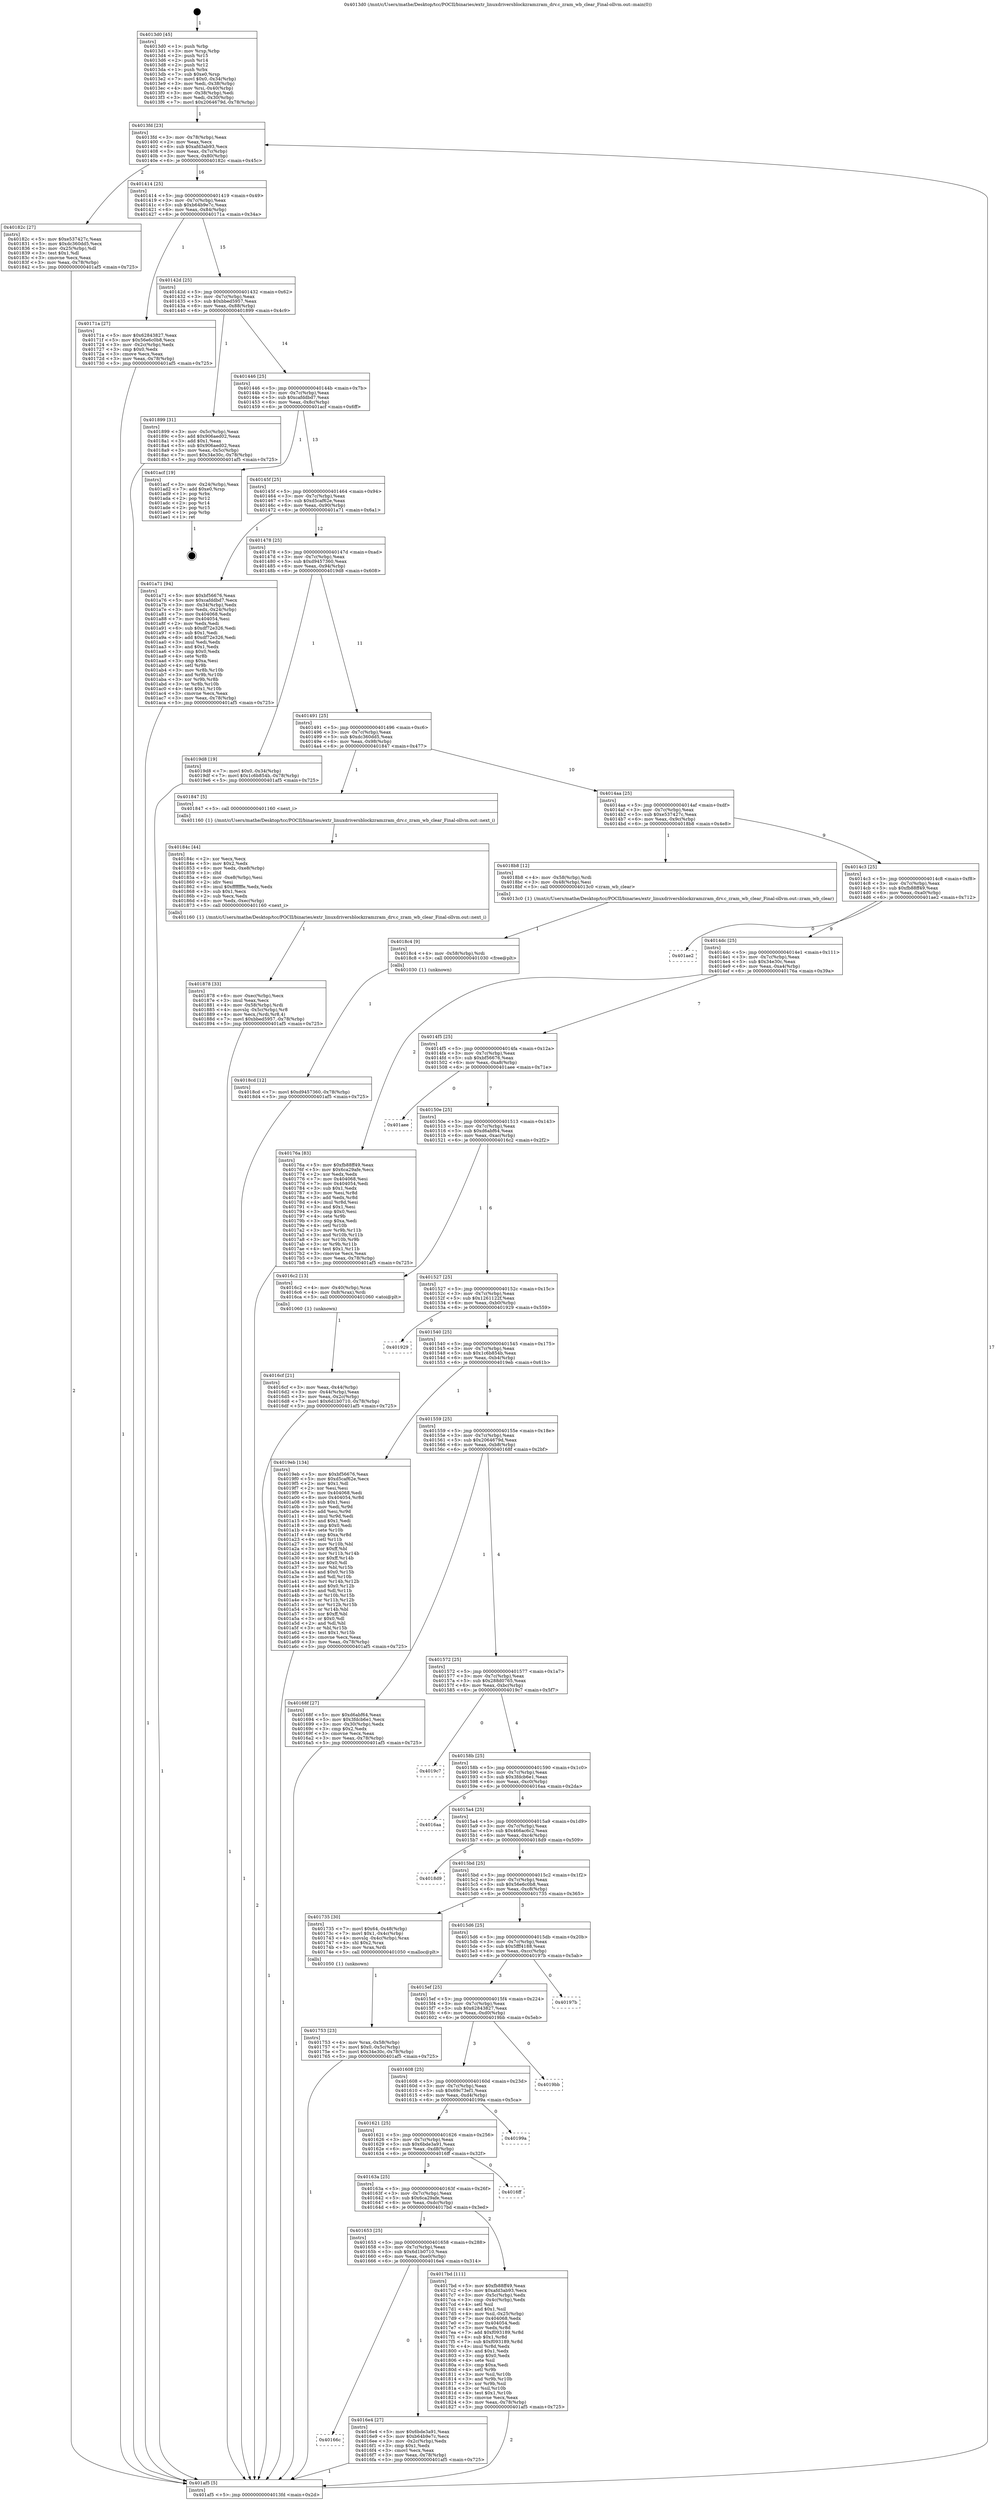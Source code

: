 digraph "0x4013d0" {
  label = "0x4013d0 (/mnt/c/Users/mathe/Desktop/tcc/POCII/binaries/extr_linuxdriversblockzramzram_drv.c_zram_wb_clear_Final-ollvm.out::main(0))"
  labelloc = "t"
  node[shape=record]

  Entry [label="",width=0.3,height=0.3,shape=circle,fillcolor=black,style=filled]
  "0x4013fd" [label="{
     0x4013fd [23]\l
     | [instrs]\l
     &nbsp;&nbsp;0x4013fd \<+3\>: mov -0x78(%rbp),%eax\l
     &nbsp;&nbsp;0x401400 \<+2\>: mov %eax,%ecx\l
     &nbsp;&nbsp;0x401402 \<+6\>: sub $0xafd3ab93,%ecx\l
     &nbsp;&nbsp;0x401408 \<+3\>: mov %eax,-0x7c(%rbp)\l
     &nbsp;&nbsp;0x40140b \<+3\>: mov %ecx,-0x80(%rbp)\l
     &nbsp;&nbsp;0x40140e \<+6\>: je 000000000040182c \<main+0x45c\>\l
  }"]
  "0x40182c" [label="{
     0x40182c [27]\l
     | [instrs]\l
     &nbsp;&nbsp;0x40182c \<+5\>: mov $0xe537427c,%eax\l
     &nbsp;&nbsp;0x401831 \<+5\>: mov $0xdc360dd5,%ecx\l
     &nbsp;&nbsp;0x401836 \<+3\>: mov -0x25(%rbp),%dl\l
     &nbsp;&nbsp;0x401839 \<+3\>: test $0x1,%dl\l
     &nbsp;&nbsp;0x40183c \<+3\>: cmovne %ecx,%eax\l
     &nbsp;&nbsp;0x40183f \<+3\>: mov %eax,-0x78(%rbp)\l
     &nbsp;&nbsp;0x401842 \<+5\>: jmp 0000000000401af5 \<main+0x725\>\l
  }"]
  "0x401414" [label="{
     0x401414 [25]\l
     | [instrs]\l
     &nbsp;&nbsp;0x401414 \<+5\>: jmp 0000000000401419 \<main+0x49\>\l
     &nbsp;&nbsp;0x401419 \<+3\>: mov -0x7c(%rbp),%eax\l
     &nbsp;&nbsp;0x40141c \<+5\>: sub $0xb64b9e7c,%eax\l
     &nbsp;&nbsp;0x401421 \<+6\>: mov %eax,-0x84(%rbp)\l
     &nbsp;&nbsp;0x401427 \<+6\>: je 000000000040171a \<main+0x34a\>\l
  }"]
  Exit [label="",width=0.3,height=0.3,shape=circle,fillcolor=black,style=filled,peripheries=2]
  "0x40171a" [label="{
     0x40171a [27]\l
     | [instrs]\l
     &nbsp;&nbsp;0x40171a \<+5\>: mov $0x62843827,%eax\l
     &nbsp;&nbsp;0x40171f \<+5\>: mov $0x56e6c0b8,%ecx\l
     &nbsp;&nbsp;0x401724 \<+3\>: mov -0x2c(%rbp),%edx\l
     &nbsp;&nbsp;0x401727 \<+3\>: cmp $0x0,%edx\l
     &nbsp;&nbsp;0x40172a \<+3\>: cmove %ecx,%eax\l
     &nbsp;&nbsp;0x40172d \<+3\>: mov %eax,-0x78(%rbp)\l
     &nbsp;&nbsp;0x401730 \<+5\>: jmp 0000000000401af5 \<main+0x725\>\l
  }"]
  "0x40142d" [label="{
     0x40142d [25]\l
     | [instrs]\l
     &nbsp;&nbsp;0x40142d \<+5\>: jmp 0000000000401432 \<main+0x62\>\l
     &nbsp;&nbsp;0x401432 \<+3\>: mov -0x7c(%rbp),%eax\l
     &nbsp;&nbsp;0x401435 \<+5\>: sub $0xbbed5957,%eax\l
     &nbsp;&nbsp;0x40143a \<+6\>: mov %eax,-0x88(%rbp)\l
     &nbsp;&nbsp;0x401440 \<+6\>: je 0000000000401899 \<main+0x4c9\>\l
  }"]
  "0x4018cd" [label="{
     0x4018cd [12]\l
     | [instrs]\l
     &nbsp;&nbsp;0x4018cd \<+7\>: movl $0xd9457360,-0x78(%rbp)\l
     &nbsp;&nbsp;0x4018d4 \<+5\>: jmp 0000000000401af5 \<main+0x725\>\l
  }"]
  "0x401899" [label="{
     0x401899 [31]\l
     | [instrs]\l
     &nbsp;&nbsp;0x401899 \<+3\>: mov -0x5c(%rbp),%eax\l
     &nbsp;&nbsp;0x40189c \<+5\>: add $0x906aed02,%eax\l
     &nbsp;&nbsp;0x4018a1 \<+3\>: add $0x1,%eax\l
     &nbsp;&nbsp;0x4018a4 \<+5\>: sub $0x906aed02,%eax\l
     &nbsp;&nbsp;0x4018a9 \<+3\>: mov %eax,-0x5c(%rbp)\l
     &nbsp;&nbsp;0x4018ac \<+7\>: movl $0x34e30c,-0x78(%rbp)\l
     &nbsp;&nbsp;0x4018b3 \<+5\>: jmp 0000000000401af5 \<main+0x725\>\l
  }"]
  "0x401446" [label="{
     0x401446 [25]\l
     | [instrs]\l
     &nbsp;&nbsp;0x401446 \<+5\>: jmp 000000000040144b \<main+0x7b\>\l
     &nbsp;&nbsp;0x40144b \<+3\>: mov -0x7c(%rbp),%eax\l
     &nbsp;&nbsp;0x40144e \<+5\>: sub $0xcafddbd7,%eax\l
     &nbsp;&nbsp;0x401453 \<+6\>: mov %eax,-0x8c(%rbp)\l
     &nbsp;&nbsp;0x401459 \<+6\>: je 0000000000401acf \<main+0x6ff\>\l
  }"]
  "0x4018c4" [label="{
     0x4018c4 [9]\l
     | [instrs]\l
     &nbsp;&nbsp;0x4018c4 \<+4\>: mov -0x58(%rbp),%rdi\l
     &nbsp;&nbsp;0x4018c8 \<+5\>: call 0000000000401030 \<free@plt\>\l
     | [calls]\l
     &nbsp;&nbsp;0x401030 \{1\} (unknown)\l
  }"]
  "0x401acf" [label="{
     0x401acf [19]\l
     | [instrs]\l
     &nbsp;&nbsp;0x401acf \<+3\>: mov -0x24(%rbp),%eax\l
     &nbsp;&nbsp;0x401ad2 \<+7\>: add $0xe0,%rsp\l
     &nbsp;&nbsp;0x401ad9 \<+1\>: pop %rbx\l
     &nbsp;&nbsp;0x401ada \<+2\>: pop %r12\l
     &nbsp;&nbsp;0x401adc \<+2\>: pop %r14\l
     &nbsp;&nbsp;0x401ade \<+2\>: pop %r15\l
     &nbsp;&nbsp;0x401ae0 \<+1\>: pop %rbp\l
     &nbsp;&nbsp;0x401ae1 \<+1\>: ret\l
  }"]
  "0x40145f" [label="{
     0x40145f [25]\l
     | [instrs]\l
     &nbsp;&nbsp;0x40145f \<+5\>: jmp 0000000000401464 \<main+0x94\>\l
     &nbsp;&nbsp;0x401464 \<+3\>: mov -0x7c(%rbp),%eax\l
     &nbsp;&nbsp;0x401467 \<+5\>: sub $0xd5caf62e,%eax\l
     &nbsp;&nbsp;0x40146c \<+6\>: mov %eax,-0x90(%rbp)\l
     &nbsp;&nbsp;0x401472 \<+6\>: je 0000000000401a71 \<main+0x6a1\>\l
  }"]
  "0x401878" [label="{
     0x401878 [33]\l
     | [instrs]\l
     &nbsp;&nbsp;0x401878 \<+6\>: mov -0xec(%rbp),%ecx\l
     &nbsp;&nbsp;0x40187e \<+3\>: imul %eax,%ecx\l
     &nbsp;&nbsp;0x401881 \<+4\>: mov -0x58(%rbp),%rdi\l
     &nbsp;&nbsp;0x401885 \<+4\>: movslq -0x5c(%rbp),%r8\l
     &nbsp;&nbsp;0x401889 \<+4\>: mov %ecx,(%rdi,%r8,4)\l
     &nbsp;&nbsp;0x40188d \<+7\>: movl $0xbbed5957,-0x78(%rbp)\l
     &nbsp;&nbsp;0x401894 \<+5\>: jmp 0000000000401af5 \<main+0x725\>\l
  }"]
  "0x401a71" [label="{
     0x401a71 [94]\l
     | [instrs]\l
     &nbsp;&nbsp;0x401a71 \<+5\>: mov $0xbf56676,%eax\l
     &nbsp;&nbsp;0x401a76 \<+5\>: mov $0xcafddbd7,%ecx\l
     &nbsp;&nbsp;0x401a7b \<+3\>: mov -0x34(%rbp),%edx\l
     &nbsp;&nbsp;0x401a7e \<+3\>: mov %edx,-0x24(%rbp)\l
     &nbsp;&nbsp;0x401a81 \<+7\>: mov 0x404068,%edx\l
     &nbsp;&nbsp;0x401a88 \<+7\>: mov 0x404054,%esi\l
     &nbsp;&nbsp;0x401a8f \<+2\>: mov %edx,%edi\l
     &nbsp;&nbsp;0x401a91 \<+6\>: sub $0xdf72e326,%edi\l
     &nbsp;&nbsp;0x401a97 \<+3\>: sub $0x1,%edi\l
     &nbsp;&nbsp;0x401a9a \<+6\>: add $0xdf72e326,%edi\l
     &nbsp;&nbsp;0x401aa0 \<+3\>: imul %edi,%edx\l
     &nbsp;&nbsp;0x401aa3 \<+3\>: and $0x1,%edx\l
     &nbsp;&nbsp;0x401aa6 \<+3\>: cmp $0x0,%edx\l
     &nbsp;&nbsp;0x401aa9 \<+4\>: sete %r8b\l
     &nbsp;&nbsp;0x401aad \<+3\>: cmp $0xa,%esi\l
     &nbsp;&nbsp;0x401ab0 \<+4\>: setl %r9b\l
     &nbsp;&nbsp;0x401ab4 \<+3\>: mov %r8b,%r10b\l
     &nbsp;&nbsp;0x401ab7 \<+3\>: and %r9b,%r10b\l
     &nbsp;&nbsp;0x401aba \<+3\>: xor %r9b,%r8b\l
     &nbsp;&nbsp;0x401abd \<+3\>: or %r8b,%r10b\l
     &nbsp;&nbsp;0x401ac0 \<+4\>: test $0x1,%r10b\l
     &nbsp;&nbsp;0x401ac4 \<+3\>: cmovne %ecx,%eax\l
     &nbsp;&nbsp;0x401ac7 \<+3\>: mov %eax,-0x78(%rbp)\l
     &nbsp;&nbsp;0x401aca \<+5\>: jmp 0000000000401af5 \<main+0x725\>\l
  }"]
  "0x401478" [label="{
     0x401478 [25]\l
     | [instrs]\l
     &nbsp;&nbsp;0x401478 \<+5\>: jmp 000000000040147d \<main+0xad\>\l
     &nbsp;&nbsp;0x40147d \<+3\>: mov -0x7c(%rbp),%eax\l
     &nbsp;&nbsp;0x401480 \<+5\>: sub $0xd9457360,%eax\l
     &nbsp;&nbsp;0x401485 \<+6\>: mov %eax,-0x94(%rbp)\l
     &nbsp;&nbsp;0x40148b \<+6\>: je 00000000004019d8 \<main+0x608\>\l
  }"]
  "0x40184c" [label="{
     0x40184c [44]\l
     | [instrs]\l
     &nbsp;&nbsp;0x40184c \<+2\>: xor %ecx,%ecx\l
     &nbsp;&nbsp;0x40184e \<+5\>: mov $0x2,%edx\l
     &nbsp;&nbsp;0x401853 \<+6\>: mov %edx,-0xe8(%rbp)\l
     &nbsp;&nbsp;0x401859 \<+1\>: cltd\l
     &nbsp;&nbsp;0x40185a \<+6\>: mov -0xe8(%rbp),%esi\l
     &nbsp;&nbsp;0x401860 \<+2\>: idiv %esi\l
     &nbsp;&nbsp;0x401862 \<+6\>: imul $0xfffffffe,%edx,%edx\l
     &nbsp;&nbsp;0x401868 \<+3\>: sub $0x1,%ecx\l
     &nbsp;&nbsp;0x40186b \<+2\>: sub %ecx,%edx\l
     &nbsp;&nbsp;0x40186d \<+6\>: mov %edx,-0xec(%rbp)\l
     &nbsp;&nbsp;0x401873 \<+5\>: call 0000000000401160 \<next_i\>\l
     | [calls]\l
     &nbsp;&nbsp;0x401160 \{1\} (/mnt/c/Users/mathe/Desktop/tcc/POCII/binaries/extr_linuxdriversblockzramzram_drv.c_zram_wb_clear_Final-ollvm.out::next_i)\l
  }"]
  "0x4019d8" [label="{
     0x4019d8 [19]\l
     | [instrs]\l
     &nbsp;&nbsp;0x4019d8 \<+7\>: movl $0x0,-0x34(%rbp)\l
     &nbsp;&nbsp;0x4019df \<+7\>: movl $0x1c6b854b,-0x78(%rbp)\l
     &nbsp;&nbsp;0x4019e6 \<+5\>: jmp 0000000000401af5 \<main+0x725\>\l
  }"]
  "0x401491" [label="{
     0x401491 [25]\l
     | [instrs]\l
     &nbsp;&nbsp;0x401491 \<+5\>: jmp 0000000000401496 \<main+0xc6\>\l
     &nbsp;&nbsp;0x401496 \<+3\>: mov -0x7c(%rbp),%eax\l
     &nbsp;&nbsp;0x401499 \<+5\>: sub $0xdc360dd5,%eax\l
     &nbsp;&nbsp;0x40149e \<+6\>: mov %eax,-0x98(%rbp)\l
     &nbsp;&nbsp;0x4014a4 \<+6\>: je 0000000000401847 \<main+0x477\>\l
  }"]
  "0x401753" [label="{
     0x401753 [23]\l
     | [instrs]\l
     &nbsp;&nbsp;0x401753 \<+4\>: mov %rax,-0x58(%rbp)\l
     &nbsp;&nbsp;0x401757 \<+7\>: movl $0x0,-0x5c(%rbp)\l
     &nbsp;&nbsp;0x40175e \<+7\>: movl $0x34e30c,-0x78(%rbp)\l
     &nbsp;&nbsp;0x401765 \<+5\>: jmp 0000000000401af5 \<main+0x725\>\l
  }"]
  "0x401847" [label="{
     0x401847 [5]\l
     | [instrs]\l
     &nbsp;&nbsp;0x401847 \<+5\>: call 0000000000401160 \<next_i\>\l
     | [calls]\l
     &nbsp;&nbsp;0x401160 \{1\} (/mnt/c/Users/mathe/Desktop/tcc/POCII/binaries/extr_linuxdriversblockzramzram_drv.c_zram_wb_clear_Final-ollvm.out::next_i)\l
  }"]
  "0x4014aa" [label="{
     0x4014aa [25]\l
     | [instrs]\l
     &nbsp;&nbsp;0x4014aa \<+5\>: jmp 00000000004014af \<main+0xdf\>\l
     &nbsp;&nbsp;0x4014af \<+3\>: mov -0x7c(%rbp),%eax\l
     &nbsp;&nbsp;0x4014b2 \<+5\>: sub $0xe537427c,%eax\l
     &nbsp;&nbsp;0x4014b7 \<+6\>: mov %eax,-0x9c(%rbp)\l
     &nbsp;&nbsp;0x4014bd \<+6\>: je 00000000004018b8 \<main+0x4e8\>\l
  }"]
  "0x40166c" [label="{
     0x40166c\l
  }", style=dashed]
  "0x4018b8" [label="{
     0x4018b8 [12]\l
     | [instrs]\l
     &nbsp;&nbsp;0x4018b8 \<+4\>: mov -0x58(%rbp),%rdi\l
     &nbsp;&nbsp;0x4018bc \<+3\>: mov -0x48(%rbp),%esi\l
     &nbsp;&nbsp;0x4018bf \<+5\>: call 00000000004013c0 \<zram_wb_clear\>\l
     | [calls]\l
     &nbsp;&nbsp;0x4013c0 \{1\} (/mnt/c/Users/mathe/Desktop/tcc/POCII/binaries/extr_linuxdriversblockzramzram_drv.c_zram_wb_clear_Final-ollvm.out::zram_wb_clear)\l
  }"]
  "0x4014c3" [label="{
     0x4014c3 [25]\l
     | [instrs]\l
     &nbsp;&nbsp;0x4014c3 \<+5\>: jmp 00000000004014c8 \<main+0xf8\>\l
     &nbsp;&nbsp;0x4014c8 \<+3\>: mov -0x7c(%rbp),%eax\l
     &nbsp;&nbsp;0x4014cb \<+5\>: sub $0xfb88ff49,%eax\l
     &nbsp;&nbsp;0x4014d0 \<+6\>: mov %eax,-0xa0(%rbp)\l
     &nbsp;&nbsp;0x4014d6 \<+6\>: je 0000000000401ae2 \<main+0x712\>\l
  }"]
  "0x4016e4" [label="{
     0x4016e4 [27]\l
     | [instrs]\l
     &nbsp;&nbsp;0x4016e4 \<+5\>: mov $0x6bde3a91,%eax\l
     &nbsp;&nbsp;0x4016e9 \<+5\>: mov $0xb64b9e7c,%ecx\l
     &nbsp;&nbsp;0x4016ee \<+3\>: mov -0x2c(%rbp),%edx\l
     &nbsp;&nbsp;0x4016f1 \<+3\>: cmp $0x1,%edx\l
     &nbsp;&nbsp;0x4016f4 \<+3\>: cmovl %ecx,%eax\l
     &nbsp;&nbsp;0x4016f7 \<+3\>: mov %eax,-0x78(%rbp)\l
     &nbsp;&nbsp;0x4016fa \<+5\>: jmp 0000000000401af5 \<main+0x725\>\l
  }"]
  "0x401ae2" [label="{
     0x401ae2\l
  }", style=dashed]
  "0x4014dc" [label="{
     0x4014dc [25]\l
     | [instrs]\l
     &nbsp;&nbsp;0x4014dc \<+5\>: jmp 00000000004014e1 \<main+0x111\>\l
     &nbsp;&nbsp;0x4014e1 \<+3\>: mov -0x7c(%rbp),%eax\l
     &nbsp;&nbsp;0x4014e4 \<+5\>: sub $0x34e30c,%eax\l
     &nbsp;&nbsp;0x4014e9 \<+6\>: mov %eax,-0xa4(%rbp)\l
     &nbsp;&nbsp;0x4014ef \<+6\>: je 000000000040176a \<main+0x39a\>\l
  }"]
  "0x401653" [label="{
     0x401653 [25]\l
     | [instrs]\l
     &nbsp;&nbsp;0x401653 \<+5\>: jmp 0000000000401658 \<main+0x288\>\l
     &nbsp;&nbsp;0x401658 \<+3\>: mov -0x7c(%rbp),%eax\l
     &nbsp;&nbsp;0x40165b \<+5\>: sub $0x6d1b0710,%eax\l
     &nbsp;&nbsp;0x401660 \<+6\>: mov %eax,-0xe0(%rbp)\l
     &nbsp;&nbsp;0x401666 \<+6\>: je 00000000004016e4 \<main+0x314\>\l
  }"]
  "0x40176a" [label="{
     0x40176a [83]\l
     | [instrs]\l
     &nbsp;&nbsp;0x40176a \<+5\>: mov $0xfb88ff49,%eax\l
     &nbsp;&nbsp;0x40176f \<+5\>: mov $0x6ca29afe,%ecx\l
     &nbsp;&nbsp;0x401774 \<+2\>: xor %edx,%edx\l
     &nbsp;&nbsp;0x401776 \<+7\>: mov 0x404068,%esi\l
     &nbsp;&nbsp;0x40177d \<+7\>: mov 0x404054,%edi\l
     &nbsp;&nbsp;0x401784 \<+3\>: sub $0x1,%edx\l
     &nbsp;&nbsp;0x401787 \<+3\>: mov %esi,%r8d\l
     &nbsp;&nbsp;0x40178a \<+3\>: add %edx,%r8d\l
     &nbsp;&nbsp;0x40178d \<+4\>: imul %r8d,%esi\l
     &nbsp;&nbsp;0x401791 \<+3\>: and $0x1,%esi\l
     &nbsp;&nbsp;0x401794 \<+3\>: cmp $0x0,%esi\l
     &nbsp;&nbsp;0x401797 \<+4\>: sete %r9b\l
     &nbsp;&nbsp;0x40179b \<+3\>: cmp $0xa,%edi\l
     &nbsp;&nbsp;0x40179e \<+4\>: setl %r10b\l
     &nbsp;&nbsp;0x4017a2 \<+3\>: mov %r9b,%r11b\l
     &nbsp;&nbsp;0x4017a5 \<+3\>: and %r10b,%r11b\l
     &nbsp;&nbsp;0x4017a8 \<+3\>: xor %r10b,%r9b\l
     &nbsp;&nbsp;0x4017ab \<+3\>: or %r9b,%r11b\l
     &nbsp;&nbsp;0x4017ae \<+4\>: test $0x1,%r11b\l
     &nbsp;&nbsp;0x4017b2 \<+3\>: cmovne %ecx,%eax\l
     &nbsp;&nbsp;0x4017b5 \<+3\>: mov %eax,-0x78(%rbp)\l
     &nbsp;&nbsp;0x4017b8 \<+5\>: jmp 0000000000401af5 \<main+0x725\>\l
  }"]
  "0x4014f5" [label="{
     0x4014f5 [25]\l
     | [instrs]\l
     &nbsp;&nbsp;0x4014f5 \<+5\>: jmp 00000000004014fa \<main+0x12a\>\l
     &nbsp;&nbsp;0x4014fa \<+3\>: mov -0x7c(%rbp),%eax\l
     &nbsp;&nbsp;0x4014fd \<+5\>: sub $0xbf56676,%eax\l
     &nbsp;&nbsp;0x401502 \<+6\>: mov %eax,-0xa8(%rbp)\l
     &nbsp;&nbsp;0x401508 \<+6\>: je 0000000000401aee \<main+0x71e\>\l
  }"]
  "0x4017bd" [label="{
     0x4017bd [111]\l
     | [instrs]\l
     &nbsp;&nbsp;0x4017bd \<+5\>: mov $0xfb88ff49,%eax\l
     &nbsp;&nbsp;0x4017c2 \<+5\>: mov $0xafd3ab93,%ecx\l
     &nbsp;&nbsp;0x4017c7 \<+3\>: mov -0x5c(%rbp),%edx\l
     &nbsp;&nbsp;0x4017ca \<+3\>: cmp -0x4c(%rbp),%edx\l
     &nbsp;&nbsp;0x4017cd \<+4\>: setl %sil\l
     &nbsp;&nbsp;0x4017d1 \<+4\>: and $0x1,%sil\l
     &nbsp;&nbsp;0x4017d5 \<+4\>: mov %sil,-0x25(%rbp)\l
     &nbsp;&nbsp;0x4017d9 \<+7\>: mov 0x404068,%edx\l
     &nbsp;&nbsp;0x4017e0 \<+7\>: mov 0x404054,%edi\l
     &nbsp;&nbsp;0x4017e7 \<+3\>: mov %edx,%r8d\l
     &nbsp;&nbsp;0x4017ea \<+7\>: add $0xf093189,%r8d\l
     &nbsp;&nbsp;0x4017f1 \<+4\>: sub $0x1,%r8d\l
     &nbsp;&nbsp;0x4017f5 \<+7\>: sub $0xf093189,%r8d\l
     &nbsp;&nbsp;0x4017fc \<+4\>: imul %r8d,%edx\l
     &nbsp;&nbsp;0x401800 \<+3\>: and $0x1,%edx\l
     &nbsp;&nbsp;0x401803 \<+3\>: cmp $0x0,%edx\l
     &nbsp;&nbsp;0x401806 \<+4\>: sete %sil\l
     &nbsp;&nbsp;0x40180a \<+3\>: cmp $0xa,%edi\l
     &nbsp;&nbsp;0x40180d \<+4\>: setl %r9b\l
     &nbsp;&nbsp;0x401811 \<+3\>: mov %sil,%r10b\l
     &nbsp;&nbsp;0x401814 \<+3\>: and %r9b,%r10b\l
     &nbsp;&nbsp;0x401817 \<+3\>: xor %r9b,%sil\l
     &nbsp;&nbsp;0x40181a \<+3\>: or %sil,%r10b\l
     &nbsp;&nbsp;0x40181d \<+4\>: test $0x1,%r10b\l
     &nbsp;&nbsp;0x401821 \<+3\>: cmovne %ecx,%eax\l
     &nbsp;&nbsp;0x401824 \<+3\>: mov %eax,-0x78(%rbp)\l
     &nbsp;&nbsp;0x401827 \<+5\>: jmp 0000000000401af5 \<main+0x725\>\l
  }"]
  "0x401aee" [label="{
     0x401aee\l
  }", style=dashed]
  "0x40150e" [label="{
     0x40150e [25]\l
     | [instrs]\l
     &nbsp;&nbsp;0x40150e \<+5\>: jmp 0000000000401513 \<main+0x143\>\l
     &nbsp;&nbsp;0x401513 \<+3\>: mov -0x7c(%rbp),%eax\l
     &nbsp;&nbsp;0x401516 \<+5\>: sub $0xd6abf64,%eax\l
     &nbsp;&nbsp;0x40151b \<+6\>: mov %eax,-0xac(%rbp)\l
     &nbsp;&nbsp;0x401521 \<+6\>: je 00000000004016c2 \<main+0x2f2\>\l
  }"]
  "0x40163a" [label="{
     0x40163a [25]\l
     | [instrs]\l
     &nbsp;&nbsp;0x40163a \<+5\>: jmp 000000000040163f \<main+0x26f\>\l
     &nbsp;&nbsp;0x40163f \<+3\>: mov -0x7c(%rbp),%eax\l
     &nbsp;&nbsp;0x401642 \<+5\>: sub $0x6ca29afe,%eax\l
     &nbsp;&nbsp;0x401647 \<+6\>: mov %eax,-0xdc(%rbp)\l
     &nbsp;&nbsp;0x40164d \<+6\>: je 00000000004017bd \<main+0x3ed\>\l
  }"]
  "0x4016c2" [label="{
     0x4016c2 [13]\l
     | [instrs]\l
     &nbsp;&nbsp;0x4016c2 \<+4\>: mov -0x40(%rbp),%rax\l
     &nbsp;&nbsp;0x4016c6 \<+4\>: mov 0x8(%rax),%rdi\l
     &nbsp;&nbsp;0x4016ca \<+5\>: call 0000000000401060 \<atoi@plt\>\l
     | [calls]\l
     &nbsp;&nbsp;0x401060 \{1\} (unknown)\l
  }"]
  "0x401527" [label="{
     0x401527 [25]\l
     | [instrs]\l
     &nbsp;&nbsp;0x401527 \<+5\>: jmp 000000000040152c \<main+0x15c\>\l
     &nbsp;&nbsp;0x40152c \<+3\>: mov -0x7c(%rbp),%eax\l
     &nbsp;&nbsp;0x40152f \<+5\>: sub $0x1261122f,%eax\l
     &nbsp;&nbsp;0x401534 \<+6\>: mov %eax,-0xb0(%rbp)\l
     &nbsp;&nbsp;0x40153a \<+6\>: je 0000000000401929 \<main+0x559\>\l
  }"]
  "0x4016ff" [label="{
     0x4016ff\l
  }", style=dashed]
  "0x401929" [label="{
     0x401929\l
  }", style=dashed]
  "0x401540" [label="{
     0x401540 [25]\l
     | [instrs]\l
     &nbsp;&nbsp;0x401540 \<+5\>: jmp 0000000000401545 \<main+0x175\>\l
     &nbsp;&nbsp;0x401545 \<+3\>: mov -0x7c(%rbp),%eax\l
     &nbsp;&nbsp;0x401548 \<+5\>: sub $0x1c6b854b,%eax\l
     &nbsp;&nbsp;0x40154d \<+6\>: mov %eax,-0xb4(%rbp)\l
     &nbsp;&nbsp;0x401553 \<+6\>: je 00000000004019eb \<main+0x61b\>\l
  }"]
  "0x401621" [label="{
     0x401621 [25]\l
     | [instrs]\l
     &nbsp;&nbsp;0x401621 \<+5\>: jmp 0000000000401626 \<main+0x256\>\l
     &nbsp;&nbsp;0x401626 \<+3\>: mov -0x7c(%rbp),%eax\l
     &nbsp;&nbsp;0x401629 \<+5\>: sub $0x6bde3a91,%eax\l
     &nbsp;&nbsp;0x40162e \<+6\>: mov %eax,-0xd8(%rbp)\l
     &nbsp;&nbsp;0x401634 \<+6\>: je 00000000004016ff \<main+0x32f\>\l
  }"]
  "0x4019eb" [label="{
     0x4019eb [134]\l
     | [instrs]\l
     &nbsp;&nbsp;0x4019eb \<+5\>: mov $0xbf56676,%eax\l
     &nbsp;&nbsp;0x4019f0 \<+5\>: mov $0xd5caf62e,%ecx\l
     &nbsp;&nbsp;0x4019f5 \<+2\>: mov $0x1,%dl\l
     &nbsp;&nbsp;0x4019f7 \<+2\>: xor %esi,%esi\l
     &nbsp;&nbsp;0x4019f9 \<+7\>: mov 0x404068,%edi\l
     &nbsp;&nbsp;0x401a00 \<+8\>: mov 0x404054,%r8d\l
     &nbsp;&nbsp;0x401a08 \<+3\>: sub $0x1,%esi\l
     &nbsp;&nbsp;0x401a0b \<+3\>: mov %edi,%r9d\l
     &nbsp;&nbsp;0x401a0e \<+3\>: add %esi,%r9d\l
     &nbsp;&nbsp;0x401a11 \<+4\>: imul %r9d,%edi\l
     &nbsp;&nbsp;0x401a15 \<+3\>: and $0x1,%edi\l
     &nbsp;&nbsp;0x401a18 \<+3\>: cmp $0x0,%edi\l
     &nbsp;&nbsp;0x401a1b \<+4\>: sete %r10b\l
     &nbsp;&nbsp;0x401a1f \<+4\>: cmp $0xa,%r8d\l
     &nbsp;&nbsp;0x401a23 \<+4\>: setl %r11b\l
     &nbsp;&nbsp;0x401a27 \<+3\>: mov %r10b,%bl\l
     &nbsp;&nbsp;0x401a2a \<+3\>: xor $0xff,%bl\l
     &nbsp;&nbsp;0x401a2d \<+3\>: mov %r11b,%r14b\l
     &nbsp;&nbsp;0x401a30 \<+4\>: xor $0xff,%r14b\l
     &nbsp;&nbsp;0x401a34 \<+3\>: xor $0x0,%dl\l
     &nbsp;&nbsp;0x401a37 \<+3\>: mov %bl,%r15b\l
     &nbsp;&nbsp;0x401a3a \<+4\>: and $0x0,%r15b\l
     &nbsp;&nbsp;0x401a3e \<+3\>: and %dl,%r10b\l
     &nbsp;&nbsp;0x401a41 \<+3\>: mov %r14b,%r12b\l
     &nbsp;&nbsp;0x401a44 \<+4\>: and $0x0,%r12b\l
     &nbsp;&nbsp;0x401a48 \<+3\>: and %dl,%r11b\l
     &nbsp;&nbsp;0x401a4b \<+3\>: or %r10b,%r15b\l
     &nbsp;&nbsp;0x401a4e \<+3\>: or %r11b,%r12b\l
     &nbsp;&nbsp;0x401a51 \<+3\>: xor %r12b,%r15b\l
     &nbsp;&nbsp;0x401a54 \<+3\>: or %r14b,%bl\l
     &nbsp;&nbsp;0x401a57 \<+3\>: xor $0xff,%bl\l
     &nbsp;&nbsp;0x401a5a \<+3\>: or $0x0,%dl\l
     &nbsp;&nbsp;0x401a5d \<+2\>: and %dl,%bl\l
     &nbsp;&nbsp;0x401a5f \<+3\>: or %bl,%r15b\l
     &nbsp;&nbsp;0x401a62 \<+4\>: test $0x1,%r15b\l
     &nbsp;&nbsp;0x401a66 \<+3\>: cmovne %ecx,%eax\l
     &nbsp;&nbsp;0x401a69 \<+3\>: mov %eax,-0x78(%rbp)\l
     &nbsp;&nbsp;0x401a6c \<+5\>: jmp 0000000000401af5 \<main+0x725\>\l
  }"]
  "0x401559" [label="{
     0x401559 [25]\l
     | [instrs]\l
     &nbsp;&nbsp;0x401559 \<+5\>: jmp 000000000040155e \<main+0x18e\>\l
     &nbsp;&nbsp;0x40155e \<+3\>: mov -0x7c(%rbp),%eax\l
     &nbsp;&nbsp;0x401561 \<+5\>: sub $0x2064679d,%eax\l
     &nbsp;&nbsp;0x401566 \<+6\>: mov %eax,-0xb8(%rbp)\l
     &nbsp;&nbsp;0x40156c \<+6\>: je 000000000040168f \<main+0x2bf\>\l
  }"]
  "0x40199a" [label="{
     0x40199a\l
  }", style=dashed]
  "0x40168f" [label="{
     0x40168f [27]\l
     | [instrs]\l
     &nbsp;&nbsp;0x40168f \<+5\>: mov $0xd6abf64,%eax\l
     &nbsp;&nbsp;0x401694 \<+5\>: mov $0x3fdcb6e1,%ecx\l
     &nbsp;&nbsp;0x401699 \<+3\>: mov -0x30(%rbp),%edx\l
     &nbsp;&nbsp;0x40169c \<+3\>: cmp $0x2,%edx\l
     &nbsp;&nbsp;0x40169f \<+3\>: cmovne %ecx,%eax\l
     &nbsp;&nbsp;0x4016a2 \<+3\>: mov %eax,-0x78(%rbp)\l
     &nbsp;&nbsp;0x4016a5 \<+5\>: jmp 0000000000401af5 \<main+0x725\>\l
  }"]
  "0x401572" [label="{
     0x401572 [25]\l
     | [instrs]\l
     &nbsp;&nbsp;0x401572 \<+5\>: jmp 0000000000401577 \<main+0x1a7\>\l
     &nbsp;&nbsp;0x401577 \<+3\>: mov -0x7c(%rbp),%eax\l
     &nbsp;&nbsp;0x40157a \<+5\>: sub $0x288d0765,%eax\l
     &nbsp;&nbsp;0x40157f \<+6\>: mov %eax,-0xbc(%rbp)\l
     &nbsp;&nbsp;0x401585 \<+6\>: je 00000000004019c7 \<main+0x5f7\>\l
  }"]
  "0x401af5" [label="{
     0x401af5 [5]\l
     | [instrs]\l
     &nbsp;&nbsp;0x401af5 \<+5\>: jmp 00000000004013fd \<main+0x2d\>\l
  }"]
  "0x4013d0" [label="{
     0x4013d0 [45]\l
     | [instrs]\l
     &nbsp;&nbsp;0x4013d0 \<+1\>: push %rbp\l
     &nbsp;&nbsp;0x4013d1 \<+3\>: mov %rsp,%rbp\l
     &nbsp;&nbsp;0x4013d4 \<+2\>: push %r15\l
     &nbsp;&nbsp;0x4013d6 \<+2\>: push %r14\l
     &nbsp;&nbsp;0x4013d8 \<+2\>: push %r12\l
     &nbsp;&nbsp;0x4013da \<+1\>: push %rbx\l
     &nbsp;&nbsp;0x4013db \<+7\>: sub $0xe0,%rsp\l
     &nbsp;&nbsp;0x4013e2 \<+7\>: movl $0x0,-0x34(%rbp)\l
     &nbsp;&nbsp;0x4013e9 \<+3\>: mov %edi,-0x38(%rbp)\l
     &nbsp;&nbsp;0x4013ec \<+4\>: mov %rsi,-0x40(%rbp)\l
     &nbsp;&nbsp;0x4013f0 \<+3\>: mov -0x38(%rbp),%edi\l
     &nbsp;&nbsp;0x4013f3 \<+3\>: mov %edi,-0x30(%rbp)\l
     &nbsp;&nbsp;0x4013f6 \<+7\>: movl $0x2064679d,-0x78(%rbp)\l
  }"]
  "0x4016cf" [label="{
     0x4016cf [21]\l
     | [instrs]\l
     &nbsp;&nbsp;0x4016cf \<+3\>: mov %eax,-0x44(%rbp)\l
     &nbsp;&nbsp;0x4016d2 \<+3\>: mov -0x44(%rbp),%eax\l
     &nbsp;&nbsp;0x4016d5 \<+3\>: mov %eax,-0x2c(%rbp)\l
     &nbsp;&nbsp;0x4016d8 \<+7\>: movl $0x6d1b0710,-0x78(%rbp)\l
     &nbsp;&nbsp;0x4016df \<+5\>: jmp 0000000000401af5 \<main+0x725\>\l
  }"]
  "0x401608" [label="{
     0x401608 [25]\l
     | [instrs]\l
     &nbsp;&nbsp;0x401608 \<+5\>: jmp 000000000040160d \<main+0x23d\>\l
     &nbsp;&nbsp;0x40160d \<+3\>: mov -0x7c(%rbp),%eax\l
     &nbsp;&nbsp;0x401610 \<+5\>: sub $0x69c73ef1,%eax\l
     &nbsp;&nbsp;0x401615 \<+6\>: mov %eax,-0xd4(%rbp)\l
     &nbsp;&nbsp;0x40161b \<+6\>: je 000000000040199a \<main+0x5ca\>\l
  }"]
  "0x4019c7" [label="{
     0x4019c7\l
  }", style=dashed]
  "0x40158b" [label="{
     0x40158b [25]\l
     | [instrs]\l
     &nbsp;&nbsp;0x40158b \<+5\>: jmp 0000000000401590 \<main+0x1c0\>\l
     &nbsp;&nbsp;0x401590 \<+3\>: mov -0x7c(%rbp),%eax\l
     &nbsp;&nbsp;0x401593 \<+5\>: sub $0x3fdcb6e1,%eax\l
     &nbsp;&nbsp;0x401598 \<+6\>: mov %eax,-0xc0(%rbp)\l
     &nbsp;&nbsp;0x40159e \<+6\>: je 00000000004016aa \<main+0x2da\>\l
  }"]
  "0x4019bb" [label="{
     0x4019bb\l
  }", style=dashed]
  "0x4016aa" [label="{
     0x4016aa\l
  }", style=dashed]
  "0x4015a4" [label="{
     0x4015a4 [25]\l
     | [instrs]\l
     &nbsp;&nbsp;0x4015a4 \<+5\>: jmp 00000000004015a9 \<main+0x1d9\>\l
     &nbsp;&nbsp;0x4015a9 \<+3\>: mov -0x7c(%rbp),%eax\l
     &nbsp;&nbsp;0x4015ac \<+5\>: sub $0x466ac6c2,%eax\l
     &nbsp;&nbsp;0x4015b1 \<+6\>: mov %eax,-0xc4(%rbp)\l
     &nbsp;&nbsp;0x4015b7 \<+6\>: je 00000000004018d9 \<main+0x509\>\l
  }"]
  "0x4015ef" [label="{
     0x4015ef [25]\l
     | [instrs]\l
     &nbsp;&nbsp;0x4015ef \<+5\>: jmp 00000000004015f4 \<main+0x224\>\l
     &nbsp;&nbsp;0x4015f4 \<+3\>: mov -0x7c(%rbp),%eax\l
     &nbsp;&nbsp;0x4015f7 \<+5\>: sub $0x62843827,%eax\l
     &nbsp;&nbsp;0x4015fc \<+6\>: mov %eax,-0xd0(%rbp)\l
     &nbsp;&nbsp;0x401602 \<+6\>: je 00000000004019bb \<main+0x5eb\>\l
  }"]
  "0x4018d9" [label="{
     0x4018d9\l
  }", style=dashed]
  "0x4015bd" [label="{
     0x4015bd [25]\l
     | [instrs]\l
     &nbsp;&nbsp;0x4015bd \<+5\>: jmp 00000000004015c2 \<main+0x1f2\>\l
     &nbsp;&nbsp;0x4015c2 \<+3\>: mov -0x7c(%rbp),%eax\l
     &nbsp;&nbsp;0x4015c5 \<+5\>: sub $0x56e6c0b8,%eax\l
     &nbsp;&nbsp;0x4015ca \<+6\>: mov %eax,-0xc8(%rbp)\l
     &nbsp;&nbsp;0x4015d0 \<+6\>: je 0000000000401735 \<main+0x365\>\l
  }"]
  "0x40197b" [label="{
     0x40197b\l
  }", style=dashed]
  "0x401735" [label="{
     0x401735 [30]\l
     | [instrs]\l
     &nbsp;&nbsp;0x401735 \<+7\>: movl $0x64,-0x48(%rbp)\l
     &nbsp;&nbsp;0x40173c \<+7\>: movl $0x1,-0x4c(%rbp)\l
     &nbsp;&nbsp;0x401743 \<+4\>: movslq -0x4c(%rbp),%rax\l
     &nbsp;&nbsp;0x401747 \<+4\>: shl $0x2,%rax\l
     &nbsp;&nbsp;0x40174b \<+3\>: mov %rax,%rdi\l
     &nbsp;&nbsp;0x40174e \<+5\>: call 0000000000401050 \<malloc@plt\>\l
     | [calls]\l
     &nbsp;&nbsp;0x401050 \{1\} (unknown)\l
  }"]
  "0x4015d6" [label="{
     0x4015d6 [25]\l
     | [instrs]\l
     &nbsp;&nbsp;0x4015d6 \<+5\>: jmp 00000000004015db \<main+0x20b\>\l
     &nbsp;&nbsp;0x4015db \<+3\>: mov -0x7c(%rbp),%eax\l
     &nbsp;&nbsp;0x4015de \<+5\>: sub $0x5fff4188,%eax\l
     &nbsp;&nbsp;0x4015e3 \<+6\>: mov %eax,-0xcc(%rbp)\l
     &nbsp;&nbsp;0x4015e9 \<+6\>: je 000000000040197b \<main+0x5ab\>\l
  }"]
  Entry -> "0x4013d0" [label=" 1"]
  "0x4013fd" -> "0x40182c" [label=" 2"]
  "0x4013fd" -> "0x401414" [label=" 16"]
  "0x401acf" -> Exit [label=" 1"]
  "0x401414" -> "0x40171a" [label=" 1"]
  "0x401414" -> "0x40142d" [label=" 15"]
  "0x401a71" -> "0x401af5" [label=" 1"]
  "0x40142d" -> "0x401899" [label=" 1"]
  "0x40142d" -> "0x401446" [label=" 14"]
  "0x4019eb" -> "0x401af5" [label=" 1"]
  "0x401446" -> "0x401acf" [label=" 1"]
  "0x401446" -> "0x40145f" [label=" 13"]
  "0x4019d8" -> "0x401af5" [label=" 1"]
  "0x40145f" -> "0x401a71" [label=" 1"]
  "0x40145f" -> "0x401478" [label=" 12"]
  "0x4018cd" -> "0x401af5" [label=" 1"]
  "0x401478" -> "0x4019d8" [label=" 1"]
  "0x401478" -> "0x401491" [label=" 11"]
  "0x4018c4" -> "0x4018cd" [label=" 1"]
  "0x401491" -> "0x401847" [label=" 1"]
  "0x401491" -> "0x4014aa" [label=" 10"]
  "0x4018b8" -> "0x4018c4" [label=" 1"]
  "0x4014aa" -> "0x4018b8" [label=" 1"]
  "0x4014aa" -> "0x4014c3" [label=" 9"]
  "0x401899" -> "0x401af5" [label=" 1"]
  "0x4014c3" -> "0x401ae2" [label=" 0"]
  "0x4014c3" -> "0x4014dc" [label=" 9"]
  "0x401878" -> "0x401af5" [label=" 1"]
  "0x4014dc" -> "0x40176a" [label=" 2"]
  "0x4014dc" -> "0x4014f5" [label=" 7"]
  "0x401847" -> "0x40184c" [label=" 1"]
  "0x4014f5" -> "0x401aee" [label=" 0"]
  "0x4014f5" -> "0x40150e" [label=" 7"]
  "0x40182c" -> "0x401af5" [label=" 2"]
  "0x40150e" -> "0x4016c2" [label=" 1"]
  "0x40150e" -> "0x401527" [label=" 6"]
  "0x40176a" -> "0x401af5" [label=" 2"]
  "0x401527" -> "0x401929" [label=" 0"]
  "0x401527" -> "0x401540" [label=" 6"]
  "0x401753" -> "0x401af5" [label=" 1"]
  "0x401540" -> "0x4019eb" [label=" 1"]
  "0x401540" -> "0x401559" [label=" 5"]
  "0x40171a" -> "0x401af5" [label=" 1"]
  "0x401559" -> "0x40168f" [label=" 1"]
  "0x401559" -> "0x401572" [label=" 4"]
  "0x40168f" -> "0x401af5" [label=" 1"]
  "0x4013d0" -> "0x4013fd" [label=" 1"]
  "0x401af5" -> "0x4013fd" [label=" 17"]
  "0x4016c2" -> "0x4016cf" [label=" 1"]
  "0x4016cf" -> "0x401af5" [label=" 1"]
  "0x4016e4" -> "0x401af5" [label=" 1"]
  "0x401572" -> "0x4019c7" [label=" 0"]
  "0x401572" -> "0x40158b" [label=" 4"]
  "0x401653" -> "0x4016e4" [label=" 1"]
  "0x40158b" -> "0x4016aa" [label=" 0"]
  "0x40158b" -> "0x4015a4" [label=" 4"]
  "0x40184c" -> "0x401878" [label=" 1"]
  "0x4015a4" -> "0x4018d9" [label=" 0"]
  "0x4015a4" -> "0x4015bd" [label=" 4"]
  "0x40163a" -> "0x4017bd" [label=" 2"]
  "0x4015bd" -> "0x401735" [label=" 1"]
  "0x4015bd" -> "0x4015d6" [label=" 3"]
  "0x4017bd" -> "0x401af5" [label=" 2"]
  "0x4015d6" -> "0x40197b" [label=" 0"]
  "0x4015d6" -> "0x4015ef" [label=" 3"]
  "0x40163a" -> "0x401653" [label=" 1"]
  "0x4015ef" -> "0x4019bb" [label=" 0"]
  "0x4015ef" -> "0x401608" [label=" 3"]
  "0x401653" -> "0x40166c" [label=" 0"]
  "0x401608" -> "0x40199a" [label=" 0"]
  "0x401608" -> "0x401621" [label=" 3"]
  "0x401735" -> "0x401753" [label=" 1"]
  "0x401621" -> "0x4016ff" [label=" 0"]
  "0x401621" -> "0x40163a" [label=" 3"]
}
